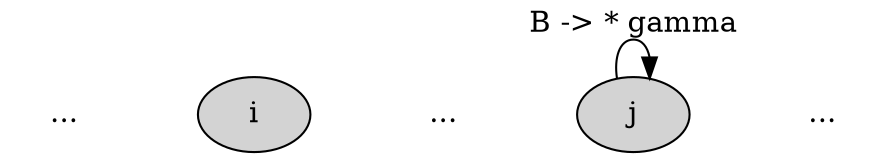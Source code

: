 digraph x {
   rankdir=LR;
   
   /* The nodes */
   {
       node [style=filled, color=black, fillcolor=lightgray];
       1 [label="i"];
       2 [label="j"];
   }

   /* The sentence */
   {
       edge [style=invis, weight=100];
       node [shape=plaintext];
       dots1->1->dots2->2->dots3;
       dots1 [label="..."];
       dots2 [label="..."];
       dots3 [label="..."];
   }
   
   /* Edges */
   {
       2->2 [label="B -> * gamma"];
   }
}
